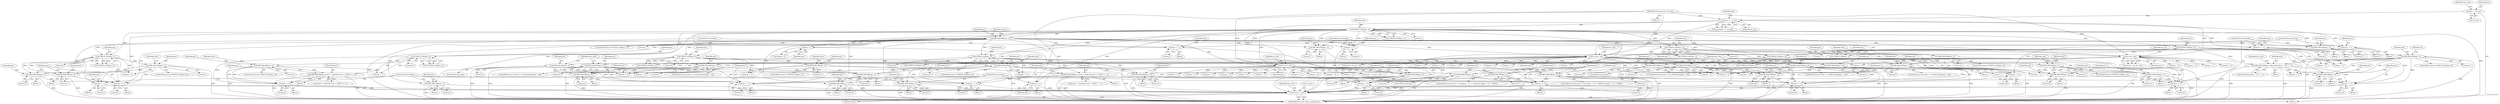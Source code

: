 digraph "0_php-src_0da8b8b801f9276359262f1ef8274c7812d3dfda?w=1_3@pointer" {
"1001103" [label="(Call,*cursor = pos)"];
"1001086" [label="(Call,pos += 1)"];
"1000141" [label="(Call,MB_FAILURE(pos, 1))"];
"1000138" [label="(Call,CHECK_LEN(pos, 1))"];
"1000133" [label="(Call,pos <= str_len)"];
"1000120" [label="(Call,pos = *cursor)"];
"1000115" [label="(MethodParameterIn,size_t str_len)"];
"1000643" [label="(Call,pos += 2)"];
"1000640" [label="(Call,MB_FAILURE(pos, 2))"];
"1000588" [label="(Call,CHECK_LEN(pos, 2))"];
"1000591" [label="(Call,MB_FAILURE(pos, 1))"];
"1000635" [label="(Call,MB_FAILURE(pos, 1))"];
"1000822" [label="(Call,MB_FAILURE(pos, 1))"];
"1000651" [label="(Call,pos += 1)"];
"1000889" [label="(Call,pos += 2)"];
"1000877" [label="(Call,MB_FAILURE(pos, (next != 0xA0 && next != 0xFF) ? 1 : 2))"];
"1000849" [label="(Call,MB_FAILURE(pos, 1))"];
"1000846" [label="(Call,CHECK_LEN(pos, 2))"];
"1000346" [label="(Call,pos += 3)"];
"1000330" [label="(Call,MB_FAILURE(pos, 3))"];
"1000297" [label="(Call,MB_FAILURE(pos, 3))"];
"1000243" [label="(Call,str_len - pos)"];
"1000293" [label="(Call,MB_FAILURE(pos, 2))"];
"1000278" [label="(Call,MB_FAILURE(pos, 1))"];
"1000343" [label="(Call,MB_FAILURE(pos, 3))"];
"1000490" [label="(Call,MB_FAILURE(pos, 1))"];
"1000944" [label="(Call,pos += 2)"];
"1000932" [label="(Call,MB_FAILURE(pos, (next != 0xA0 && next != 0xFF) ? 1 : 2))"];
"1000904" [label="(Call,MB_FAILURE(pos, 1))"];
"1000901" [label="(Call,CHECK_LEN(pos, 2))"];
"1000797" [label="(Call,pos += 2)"];
"1000789" [label="(Call,MB_FAILURE(pos, 1))"];
"1000763" [label="(Call,MB_FAILURE(pos, 1))"];
"1000760" [label="(Call,CHECK_LEN(pos, 2))"];
"1000794" [label="(Call,MB_FAILURE(pos, 2))"];
"1001100" [label="(Call,pos++)"];
"1001070" [label="(Call,pos += 3)"];
"1001046" [label="(Call,MB_FAILURE(pos, 3))"];
"1000956" [label="(Call,str_len - pos)"];
"1001018" [label="(Call,MB_FAILURE(pos, 1))"];
"1001042" [label="(Call,MB_FAILURE(pos, 2))"];
"1000163" [label="(Call,pos++)"];
"1000485" [label="(Call,pos += 4)"];
"1000482" [label="(Call,MB_FAILURE(pos, 4))"];
"1000435" [label="(Call,MB_FAILURE(pos, 4))"];
"1000358" [label="(Call,str_len - pos)"];
"1000401" [label="(Call,MB_FAILURE(pos, 1))"];
"1000416" [label="(Call,MB_FAILURE(pos, 2))"];
"1000431" [label="(Call,MB_FAILURE(pos, 3))"];
"1000171" [label="(Call,MB_FAILURE(pos, 1))"];
"1000723" [label="(Call,pos += 1)"];
"1000728" [label="(Call,MB_FAILURE(pos, 1))"];
"1000556" [label="(Call,pos += 2)"];
"1000553" [label="(Call,MB_FAILURE(pos, 1))"];
"1000514" [label="(Call,CHECK_LEN(pos, 2))"];
"1000517" [label="(Call,MB_FAILURE(pos, 1))"];
"1000817" [label="(Call,pos += 1)"];
"1000564" [label="(Call,pos += 1)"];
"1000712" [label="(Call,pos += 2)"];
"1000709" [label="(Call,MB_FAILURE(pos, 2))"];
"1000675" [label="(Call,CHECK_LEN(pos, 2))"];
"1000678" [label="(Call,MB_FAILURE(pos, 1))"];
"1000704" [label="(Call,MB_FAILURE(pos, 1))"];
"1001091" [label="(Call,MB_FAILURE(pos, 1))"];
"1000231" [label="(Call,pos += 2)"];
"1000228" [label="(Call,MB_FAILURE(pos, 2))"];
"1000197" [label="(Call,MB_FAILURE(pos, utf8_lead(str[pos + 1]) ? 1 : 2))"];
"1000185" [label="(Call,MB_FAILURE(pos, 1))"];
"1000182" [label="(Call,CHECK_LEN(pos, 2))"];
"1000761" [label="(Identifier,pos)"];
"1000797" [label="(Call,pos += 2)"];
"1000711" [label="(Literal,2)"];
"1000890" [label="(Identifier,pos)"];
"1000845" [label="(Call,!CHECK_LEN(pos, 2))"];
"1000723" [label="(Call,pos += 1)"];
"1000482" [label="(Call,MB_FAILURE(pos, 4))"];
"1000519" [label="(Literal,1)"];
"1001007" [label="(Call,pos + 1)"];
"1001020" [label="(Literal,1)"];
"1000401" [label="(Call,MB_FAILURE(pos, 1))"];
"1000822" [label="(Call,MB_FAILURE(pos, 1))"];
"1000515" [label="(Identifier,pos)"];
"1000199" [label="(Call,utf8_lead(str[pos + 1]) ? 1 : 2)"];
"1000798" [label="(Identifier,pos)"];
"1000243" [label="(Call,str_len - pos)"];
"1000469" [label="(Call,pos + 3)"];
"1000794" [label="(Call,MB_FAILURE(pos, 2))"];
"1000197" [label="(Call,MB_FAILURE(pos, utf8_lead(str[pos + 1]) ? 1 : 2))"];
"1000298" [label="(Identifier,pos)"];
"1000120" [label="(Call,pos = *cursor)"];
"1000595" [label="(Identifier,next)"];
"1000295" [label="(Literal,2)"];
"1001101" [label="(Identifier,pos)"];
"1000848" [label="(Literal,2)"];
"1000371" [label="(Call,pos + 1)"];
"1000590" [label="(Literal,2)"];
"1000402" [label="(Identifier,pos)"];
"1000451" [label="(Call,pos + 1)"];
"1000764" [label="(Identifier,pos)"];
"1000180" [label="(ControlStructure,if (!CHECK_LEN(pos, 2)))"];
"1000946" [label="(Literal,2)"];
"1000293" [label="(Call,MB_FAILURE(pos, 2))"];
"1001048" [label="(Literal,3)"];
"1000680" [label="(Literal,1)"];
"1000514" [label="(Call,CHECK_LEN(pos, 2))"];
"1000908" [label="(Identifier,next)"];
"1001022" [label="(ControlStructure,if (avail < 3 || (str[pos + 2] != 0xA0 && str[pos + 2] != 0xFF)))"];
"1000230" [label="(Literal,2)"];
"1000555" [label="(Literal,1)"];
"1000487" [label="(Literal,4)"];
"1000957" [label="(Identifier,str_len)"];
"1000956" [label="(Call,str_len - pos)"];
"1000137" [label="(Call,!CHECK_LEN(pos, 1))"];
"1000952" [label="(Block,)"];
"1000958" [label="(Identifier,pos)"];
"1000977" [label="(Call,pos + 1)"];
"1001031" [label="(Call,pos + 2)"];
"1000819" [label="(Literal,1)"];
"1000635" [label="(Call,MB_FAILURE(pos, 1))"];
"1000345" [label="(Literal,3)"];
"1000187" [label="(Literal,1)"];
"1000485" [label="(Call,pos += 4)"];
"1000675" [label="(Call,CHECK_LEN(pos, 2))"];
"1001091" [label="(Call,MB_FAILURE(pos, 1))"];
"1000173" [label="(Literal,1)"];
"1000492" [label="(Literal,1)"];
"1000899" [label="(ControlStructure,if (!CHECK_LEN(pos, 2)))"];
"1001082" [label="(Block,)"];
"1000713" [label="(Identifier,pos)"];
"1001046" [label="(Call,MB_FAILURE(pos, 3))"];
"1000945" [label="(Identifier,pos)"];
"1000586" [label="(ControlStructure,if (!CHECK_LEN(pos, 2)))"];
"1000789" [label="(Call,MB_FAILURE(pos, 1))"];
"1001072" [label="(Literal,3)"];
"1000313" [label="(Call,pos + 1)"];
"1000813" [label="(Block,)"];
"1000360" [label="(Identifier,pos)"];
"1000403" [label="(Literal,1)"];
"1000791" [label="(Literal,1)"];
"1000134" [label="(Identifier,pos)"];
"1000330" [label="(Call,MB_FAILURE(pos, 3))"];
"1000491" [label="(Identifier,pos)"];
"1001043" [label="(Identifier,pos)"];
"1000139" [label="(Identifier,pos)"];
"1000122" [label="(Call,*cursor)"];
"1000986" [label="(Call,pos + 2)"];
"1000436" [label="(Identifier,pos)"];
"1000712" [label="(Call,pos += 2)"];
"1001093" [label="(Literal,1)"];
"1000793" [label="(Block,)"];
"1000517" [label="(Call,MB_FAILURE(pos, 1))"];
"1000846" [label="(Call,CHECK_LEN(pos, 2))"];
"1000906" [label="(Literal,1)"];
"1001047" [label="(Identifier,pos)"];
"1001038" [label="(Call,pos + 2)"];
"1000290" [label="(Call,pos + 2)"];
"1000433" [label="(Literal,3)"];
"1000703" [label="(Block,)"];
"1001094" [label="(ControlStructure,break;)"];
"1000900" [label="(Call,!CHECK_LEN(pos, 2))"];
"1000591" [label="(Call,MB_FAILURE(pos, 1))"];
"1000418" [label="(Literal,2)"];
"1000954" [label="(Call,avail = str_len - pos)"];
"1000437" [label="(Literal,4)"];
"1000705" [label="(Identifier,pos)"];
"1000911" [label="(Call,pos + 1)"];
"1000645" [label="(Literal,2)"];
"1000513" [label="(Call,!CHECK_LEN(pos, 2))"];
"1000902" [label="(Identifier,pos)"];
"1000182" [label="(Call,CHECK_LEN(pos, 2))"];
"1000359" [label="(Identifier,str_len)"];
"1000461" [label="(Call,pos + 2)"];
"1000934" [label="(Call,(next != 0xA0 && next != 0xFF) ? 1 : 2)"];
"1000405" [label="(ControlStructure,if (avail < 3 || utf8_lead(str[pos + 2])))"];
"1000634" [label="(Block,)"];
"1000179" [label="(Block,)"];
"1000232" [label="(Identifier,pos)"];
"1000435" [label="(Call,MB_FAILURE(pos, 4))"];
"1000587" [label="(Call,!CHECK_LEN(pos, 2))"];
"1000136" [label="(ControlStructure,if (!CHECK_LEN(pos, 1)))"];
"1000770" [label="(Call,pos + 1)"];
"1000297" [label="(Call,MB_FAILURE(pos, 3))"];
"1000356" [label="(Call,avail = str_len - pos)"];
"1000565" [label="(Identifier,pos)"];
"1001067" [label="(Call,pos + 2)"];
"1000275" [label="(Call,pos + 1)"];
"1000354" [label="(Block,)"];
"1000640" [label="(Call,MB_FAILURE(pos, 2))"];
"1000256" [label="(Call,pos + 1)"];
"1000413" [label="(Call,pos + 2)"];
"1000118" [label="(Block,)"];
"1001106" [label="(Identifier,pos)"];
"1000677" [label="(Literal,2)"];
"1000788" [label="(Block,)"];
"1001100" [label="(Call,pos++)"];
"1001108" [label="(Identifier,this_char)"];
"1000639" [label="(Block,)"];
"1000428" [label="(Call,pos + 3)"];
"1000346" [label="(Call,pos += 3)"];
"1000637" [label="(Literal,1)"];
"1000760" [label="(Call,CHECK_LEN(pos, 2))"];
"1001104" [label="(Call,*cursor)"];
"1000483" [label="(Identifier,pos)"];
"1000432" [label="(Identifier,pos)"];
"1000434" [label="(ControlStructure,else)"];
"1000878" [label="(Identifier,pos)"];
"1000227" [label="(Block,)"];
"1000825" [label="(ControlStructure,break;)"];
"1000904" [label="(Call,MB_FAILURE(pos, 1))"];
"1000636" [label="(Identifier,pos)"];
"1000493" [label="(ControlStructure,break;)"];
"1000998" [label="(ControlStructure,if (avail < 2 || (str[pos + 1] != 0xA0 && str[pos + 1] != 0xFF)))"];
"1000159" [label="(Block,)"];
"1001018" [label="(Call,MB_FAILURE(pos, 1))"];
"1000231" [label="(Call,pos += 2)"];
"1000481" [label="(Block,)"];
"1000172" [label="(Identifier,pos)"];
"1000344" [label="(Identifier,pos)"];
"1000280" [label="(Literal,1)"];
"1000642" [label="(Literal,2)"];
"1000897" [label="(Block,)"];
"1000730" [label="(Literal,1)"];
"1000671" [label="(Block,)"];
"1000674" [label="(Call,!CHECK_LEN(pos, 2))"];
"1001044" [label="(Literal,2)"];
"1000682" [label="(Identifier,next)"];
"1000209" [label="(Identifier,this_char)"];
"1000329" [label="(Block,)"];
"1000593" [label="(Literal,1)"];
"1000719" [label="(Block,)"];
"1000799" [label="(Literal,2)"];
"1000164" [label="(Identifier,pos)"];
"1000143" [label="(Literal,1)"];
"1000589" [label="(Identifier,pos)"];
"1000731" [label="(ControlStructure,break;)"];
"1000386" [label="(Call,pos + 3)"];
"1000521" [label="(Identifier,next)"];
"1000126" [label="(Identifier,this_char)"];
"1000710" [label="(Identifier,pos)"];
"1000132" [label="(Call,assert(pos <= str_len))"];
"1000901" [label="(Call,CHECK_LEN(pos, 2))"];
"1000140" [label="(Literal,1)"];
"1000765" [label="(Literal,1)"];
"1000932" [label="(Call,MB_FAILURE(pos, (next != 0xA0 && next != 0xFF) ? 1 : 2))"];
"1000417" [label="(Identifier,pos)"];
"1000644" [label="(Identifier,pos)"];
"1000184" [label="(Literal,2)"];
"1000142" [label="(Identifier,pos)"];
"1000767" [label="(Identifier,next)"];
"1000763" [label="(Call,MB_FAILURE(pos, 1))"];
"1000856" [label="(Call,pos + 1)"];
"1000439" [label="(Identifier,this_char)"];
"1000708" [label="(Block,)"];
"1000279" [label="(Identifier,pos)"];
"1000685" [label="(Call,pos + 1)"];
"1000244" [label="(Identifier,str_len)"];
"1000486" [label="(Identifier,pos)"];
"1000332" [label="(Literal,3)"];
"1000823" [label="(Identifier,pos)"];
"1000299" [label="(Literal,3)"];
"1001088" [label="(Literal,1)"];
"1001071" [label="(Identifier,pos)"];
"1000115" [label="(MethodParameterIn,size_t str_len)"];
"1000877" [label="(Call,MB_FAILURE(pos, (next != 0xA0 && next != 0xFF) ? 1 : 2))"];
"1001086" [label="(Call,pos += 1)"];
"1000564" [label="(Call,pos += 1)"];
"1000588" [label="(Call,CHECK_LEN(pos, 2))"];
"1000133" [label="(Call,pos <= str_len)"];
"1000141" [label="(Call,MB_FAILURE(pos, 1))"];
"1000842" [label="(Block,)"];
"1000193" [label="(Call,pos + 1)"];
"1000431" [label="(Call,MB_FAILURE(pos, 3))"];
"1000379" [label="(Call,pos + 2)"];
"1000847" [label="(Identifier,pos)"];
"1000516" [label="(Literal,2)"];
"1000186" [label="(Identifier,pos)"];
"1000342" [label="(Block,)"];
"1000818" [label="(Identifier,pos)"];
"1001092" [label="(Identifier,pos)"];
"1000724" [label="(Identifier,pos)"];
"1000970" [label="(Call,pos + 1)"];
"1000876" [label="(Block,)"];
"1001109" [label="(MethodReturn,static inline unsigned int)"];
"1000263" [label="(Call,pos + 2)"];
"1000241" [label="(Call,avail = str_len - pos)"];
"1000510" [label="(Block,)"];
"1000489" [label="(Block,)"];
"1000704" [label="(Call,MB_FAILURE(pos, 1))"];
"1000824" [label="(Literal,1)"];
"1000294" [label="(Identifier,pos)"];
"1000198" [label="(Identifier,pos)"];
"1000239" [label="(Block,)"];
"1000944" [label="(Call,pos += 2)"];
"1000725" [label="(Literal,1)"];
"1000348" [label="(Literal,3)"];
"1000192" [label="(Identifier,str)"];
"1000183" [label="(Identifier,pos)"];
"1000905" [label="(Identifier,pos)"];
"1001061" [label="(Call,pos + 1)"];
"1000673" [label="(ControlStructure,if (!CHECK_LEN(pos, 2)))"];
"1000185" [label="(Call,MB_FAILURE(pos, 1))"];
"1000203" [label="(Call,pos + 1)"];
"1000233" [label="(Literal,2)"];
"1000296" [label="(ControlStructure,else)"];
"1000584" [label="(Block,)"];
"1000706" [label="(Literal,1)"];
"1000171" [label="(Call,MB_FAILURE(pos, 1))"];
"1000709" [label="(Call,MB_FAILURE(pos, 2))"];
"1000643" [label="(Call,pos += 2)"];
"1000762" [label="(Literal,2)"];
"1001098" [label="(Call,str[pos++])"];
"1000993" [label="(Call,pos + 2)"];
"1000844" [label="(ControlStructure,if (!CHECK_LEN(pos, 2)))"];
"1000729" [label="(Identifier,pos)"];
"1000420" [label="(ControlStructure,if (avail < 4 || utf8_lead(str[pos + 3])))"];
"1000556" [label="(Call,pos += 2)"];
"1000853" [label="(Identifier,next)"];
"1000343" [label="(Call,MB_FAILURE(pos, 3))"];
"1000641" [label="(Identifier,pos)"];
"1001019" [label="(Identifier,pos)"];
"1000933" [label="(Identifier,pos)"];
"1000558" [label="(Literal,2)"];
"1000138" [label="(Call,CHECK_LEN(pos, 1))"];
"1000850" [label="(Identifier,pos)"];
"1000796" [label="(Literal,2)"];
"1000652" [label="(Identifier,pos)"];
"1000727" [label="(Block,)"];
"1000145" [label="(Identifier,charset)"];
"1000267" [label="(ControlStructure,if (avail < 2 || utf8_lead(str[pos + 1])))"];
"1000170" [label="(Block,)"];
"1000163" [label="(Call,pos++)"];
"1001103" [label="(Call,*cursor = pos)"];
"1000654" [label="(ControlStructure,break;)"];
"1001087" [label="(Identifier,pos)"];
"1000849" [label="(Call,MB_FAILURE(pos, 1))"];
"1000347" [label="(Identifier,pos)"];
"1000278" [label="(Call,MB_FAILURE(pos, 1))"];
"1000931" [label="(Block,)"];
"1001045" [label="(ControlStructure,else)"];
"1000557" [label="(Identifier,pos)"];
"1000554" [label="(Identifier,pos)"];
"1001090" [label="(Block,)"];
"1000756" [label="(Block,)"];
"1000196" [label="(Block,)"];
"1000560" [label="(Block,)"];
"1000714" [label="(Literal,2)"];
"1001042" [label="(Call,MB_FAILURE(pos, 2))"];
"1000647" [label="(Block,)"];
"1000512" [label="(ControlStructure,if (!CHECK_LEN(pos, 2)))"];
"1000651" [label="(Call,pos += 1)"];
"1000135" [label="(Identifier,str_len)"];
"1000759" [label="(Call,!CHECK_LEN(pos, 2))"];
"1000790" [label="(Identifier,pos)"];
"1000821" [label="(Block,)"];
"1000553" [label="(Call,MB_FAILURE(pos, 1))"];
"1000398" [label="(Call,pos + 1)"];
"1000552" [label="(Block,)"];
"1000301" [label="(Identifier,this_char)"];
"1000728" [label="(Call,MB_FAILURE(pos, 1))"];
"1000390" [label="(ControlStructure,if (avail < 2 || utf8_lead(str[pos + 1])))"];
"1000679" [label="(Identifier,pos)"];
"1000891" [label="(Literal,2)"];
"1000903" [label="(Literal,2)"];
"1000282" [label="(ControlStructure,if (avail < 3 || utf8_lead(str[pos + 2])))"];
"1001070" [label="(Call,pos += 3)"];
"1000566" [label="(Literal,1)"];
"1000524" [label="(Call,pos + 1)"];
"1000817" [label="(Call,pos += 1)"];
"1000598" [label="(Call,pos + 1)"];
"1000592" [label="(Identifier,pos)"];
"1000676" [label="(Identifier,pos)"];
"1000889" [label="(Call,pos += 2)"];
"1000358" [label="(Call,str_len - pos)"];
"1000228" [label="(Call,MB_FAILURE(pos, 2))"];
"1000181" [label="(Call,!CHECK_LEN(pos, 2))"];
"1000321" [label="(Call,pos + 2)"];
"1000219" [label="(Call,pos + 1)"];
"1000245" [label="(Identifier,pos)"];
"1000518" [label="(Identifier,pos)"];
"1000678" [label="(Call,MB_FAILURE(pos, 1))"];
"1000795" [label="(Identifier,pos)"];
"1000331" [label="(Identifier,pos)"];
"1000484" [label="(Literal,4)"];
"1000567" [label="(ControlStructure,break;)"];
"1001014" [label="(Call,pos + 1)"];
"1000653" [label="(Literal,1)"];
"1000758" [label="(ControlStructure,if (!CHECK_LEN(pos, 2)))"];
"1000416" [label="(Call,MB_FAILURE(pos, 2))"];
"1000879" [label="(Call,(next != 0xA0 && next != 0xFF) ? 1 : 2)"];
"1000229" [label="(Identifier,pos)"];
"1000490" [label="(Call,MB_FAILURE(pos, 1))"];
"1000121" [label="(Identifier,pos)"];
"1000851" [label="(Literal,1)"];
"1001103" -> "1000118"  [label="AST: "];
"1001103" -> "1001106"  [label="CFG: "];
"1001104" -> "1001103"  [label="AST: "];
"1001106" -> "1001103"  [label="AST: "];
"1001108" -> "1001103"  [label="CFG: "];
"1001103" -> "1001109"  [label="DDG: "];
"1001103" -> "1001109"  [label="DDG: "];
"1001086" -> "1001103"  [label="DDG: "];
"1000643" -> "1001103"  [label="DDG: "];
"1000822" -> "1001103"  [label="DDG: "];
"1000651" -> "1001103"  [label="DDG: "];
"1000889" -> "1001103"  [label="DDG: "];
"1000346" -> "1001103"  [label="DDG: "];
"1000490" -> "1001103"  [label="DDG: "];
"1000944" -> "1001103"  [label="DDG: "];
"1000797" -> "1001103"  [label="DDG: "];
"1001100" -> "1001103"  [label="DDG: "];
"1001070" -> "1001103"  [label="DDG: "];
"1000163" -> "1001103"  [label="DDG: "];
"1000485" -> "1001103"  [label="DDG: "];
"1000171" -> "1001103"  [label="DDG: "];
"1000723" -> "1001103"  [label="DDG: "];
"1000728" -> "1001103"  [label="DDG: "];
"1000556" -> "1001103"  [label="DDG: "];
"1000817" -> "1001103"  [label="DDG: "];
"1000564" -> "1001103"  [label="DDG: "];
"1000712" -> "1001103"  [label="DDG: "];
"1001091" -> "1001103"  [label="DDG: "];
"1000231" -> "1001103"  [label="DDG: "];
"1001086" -> "1001082"  [label="AST: "];
"1001086" -> "1001088"  [label="CFG: "];
"1001087" -> "1001086"  [label="AST: "];
"1001088" -> "1001086"  [label="AST: "];
"1001094" -> "1001086"  [label="CFG: "];
"1000141" -> "1001086"  [label="DDG: "];
"1000138" -> "1001086"  [label="DDG: "];
"1000141" -> "1000136"  [label="AST: "];
"1000141" -> "1000143"  [label="CFG: "];
"1000142" -> "1000141"  [label="AST: "];
"1000143" -> "1000141"  [label="AST: "];
"1000145" -> "1000141"  [label="CFG: "];
"1000141" -> "1001109"  [label="DDG: "];
"1000138" -> "1000141"  [label="DDG: "];
"1000141" -> "1000163"  [label="DDG: "];
"1000141" -> "1000171"  [label="DDG: "];
"1000141" -> "1000182"  [label="DDG: "];
"1000141" -> "1000243"  [label="DDG: "];
"1000141" -> "1000358"  [label="DDG: "];
"1000141" -> "1000490"  [label="DDG: "];
"1000141" -> "1000514"  [label="DDG: "];
"1000141" -> "1000564"  [label="DDG: "];
"1000141" -> "1000588"  [label="DDG: "];
"1000141" -> "1000651"  [label="DDG: "];
"1000141" -> "1000675"  [label="DDG: "];
"1000141" -> "1000723"  [label="DDG: "];
"1000141" -> "1000728"  [label="DDG: "];
"1000141" -> "1000760"  [label="DDG: "];
"1000141" -> "1000817"  [label="DDG: "];
"1000141" -> "1000822"  [label="DDG: "];
"1000141" -> "1000846"  [label="DDG: "];
"1000141" -> "1000901"  [label="DDG: "];
"1000141" -> "1000956"  [label="DDG: "];
"1000141" -> "1001091"  [label="DDG: "];
"1000141" -> "1001100"  [label="DDG: "];
"1000138" -> "1000137"  [label="AST: "];
"1000138" -> "1000140"  [label="CFG: "];
"1000139" -> "1000138"  [label="AST: "];
"1000140" -> "1000138"  [label="AST: "];
"1000137" -> "1000138"  [label="CFG: "];
"1000138" -> "1000137"  [label="DDG: "];
"1000138" -> "1000137"  [label="DDG: "];
"1000133" -> "1000138"  [label="DDG: "];
"1000138" -> "1000163"  [label="DDG: "];
"1000138" -> "1000171"  [label="DDG: "];
"1000138" -> "1000182"  [label="DDG: "];
"1000138" -> "1000243"  [label="DDG: "];
"1000138" -> "1000358"  [label="DDG: "];
"1000138" -> "1000490"  [label="DDG: "];
"1000138" -> "1000514"  [label="DDG: "];
"1000138" -> "1000564"  [label="DDG: "];
"1000138" -> "1000588"  [label="DDG: "];
"1000138" -> "1000651"  [label="DDG: "];
"1000138" -> "1000675"  [label="DDG: "];
"1000138" -> "1000723"  [label="DDG: "];
"1000138" -> "1000728"  [label="DDG: "];
"1000138" -> "1000760"  [label="DDG: "];
"1000138" -> "1000817"  [label="DDG: "];
"1000138" -> "1000822"  [label="DDG: "];
"1000138" -> "1000846"  [label="DDG: "];
"1000138" -> "1000901"  [label="DDG: "];
"1000138" -> "1000956"  [label="DDG: "];
"1000138" -> "1001091"  [label="DDG: "];
"1000138" -> "1001100"  [label="DDG: "];
"1000133" -> "1000132"  [label="AST: "];
"1000133" -> "1000135"  [label="CFG: "];
"1000134" -> "1000133"  [label="AST: "];
"1000135" -> "1000133"  [label="AST: "];
"1000132" -> "1000133"  [label="CFG: "];
"1000133" -> "1001109"  [label="DDG: "];
"1000133" -> "1000132"  [label="DDG: "];
"1000133" -> "1000132"  [label="DDG: "];
"1000120" -> "1000133"  [label="DDG: "];
"1000115" -> "1000133"  [label="DDG: "];
"1000133" -> "1000243"  [label="DDG: "];
"1000133" -> "1000358"  [label="DDG: "];
"1000133" -> "1000956"  [label="DDG: "];
"1000120" -> "1000118"  [label="AST: "];
"1000120" -> "1000122"  [label="CFG: "];
"1000121" -> "1000120"  [label="AST: "];
"1000122" -> "1000120"  [label="AST: "];
"1000126" -> "1000120"  [label="CFG: "];
"1000115" -> "1000112"  [label="AST: "];
"1000115" -> "1001109"  [label="DDG: "];
"1000115" -> "1000243"  [label="DDG: "];
"1000115" -> "1000358"  [label="DDG: "];
"1000115" -> "1000956"  [label="DDG: "];
"1000643" -> "1000584"  [label="AST: "];
"1000643" -> "1000645"  [label="CFG: "];
"1000644" -> "1000643"  [label="AST: "];
"1000645" -> "1000643"  [label="AST: "];
"1000654" -> "1000643"  [label="CFG: "];
"1000640" -> "1000643"  [label="DDG: "];
"1000635" -> "1000643"  [label="DDG: "];
"1000588" -> "1000643"  [label="DDG: "];
"1000591" -> "1000643"  [label="DDG: "];
"1000640" -> "1000639"  [label="AST: "];
"1000640" -> "1000642"  [label="CFG: "];
"1000641" -> "1000640"  [label="AST: "];
"1000642" -> "1000640"  [label="AST: "];
"1000644" -> "1000640"  [label="CFG: "];
"1000640" -> "1001109"  [label="DDG: "];
"1000588" -> "1000640"  [label="DDG: "];
"1000591" -> "1000640"  [label="DDG: "];
"1000588" -> "1000587"  [label="AST: "];
"1000588" -> "1000590"  [label="CFG: "];
"1000589" -> "1000588"  [label="AST: "];
"1000590" -> "1000588"  [label="AST: "];
"1000587" -> "1000588"  [label="CFG: "];
"1000588" -> "1000587"  [label="DDG: "];
"1000588" -> "1000587"  [label="DDG: "];
"1000588" -> "1000591"  [label="DDG: "];
"1000588" -> "1000598"  [label="DDG: "];
"1000588" -> "1000635"  [label="DDG: "];
"1000591" -> "1000586"  [label="AST: "];
"1000591" -> "1000593"  [label="CFG: "];
"1000592" -> "1000591"  [label="AST: "];
"1000593" -> "1000591"  [label="AST: "];
"1000595" -> "1000591"  [label="CFG: "];
"1000591" -> "1001109"  [label="DDG: "];
"1000591" -> "1000598"  [label="DDG: "];
"1000591" -> "1000635"  [label="DDG: "];
"1000635" -> "1000634"  [label="AST: "];
"1000635" -> "1000637"  [label="CFG: "];
"1000636" -> "1000635"  [label="AST: "];
"1000637" -> "1000635"  [label="AST: "];
"1000644" -> "1000635"  [label="CFG: "];
"1000635" -> "1001109"  [label="DDG: "];
"1000822" -> "1000821"  [label="AST: "];
"1000822" -> "1000824"  [label="CFG: "];
"1000823" -> "1000822"  [label="AST: "];
"1000824" -> "1000822"  [label="AST: "];
"1000825" -> "1000822"  [label="CFG: "];
"1000822" -> "1001109"  [label="DDG: "];
"1000651" -> "1000647"  [label="AST: "];
"1000651" -> "1000653"  [label="CFG: "];
"1000652" -> "1000651"  [label="AST: "];
"1000653" -> "1000651"  [label="AST: "];
"1000654" -> "1000651"  [label="CFG: "];
"1000889" -> "1000842"  [label="AST: "];
"1000889" -> "1000891"  [label="CFG: "];
"1000890" -> "1000889"  [label="AST: "];
"1000891" -> "1000889"  [label="AST: "];
"1001094" -> "1000889"  [label="CFG: "];
"1000877" -> "1000889"  [label="DDG: "];
"1000849" -> "1000889"  [label="DDG: "];
"1000846" -> "1000889"  [label="DDG: "];
"1000877" -> "1000876"  [label="AST: "];
"1000877" -> "1000879"  [label="CFG: "];
"1000878" -> "1000877"  [label="AST: "];
"1000879" -> "1000877"  [label="AST: "];
"1000890" -> "1000877"  [label="CFG: "];
"1000877" -> "1001109"  [label="DDG: "];
"1000877" -> "1001109"  [label="DDG: "];
"1000849" -> "1000877"  [label="DDG: "];
"1000846" -> "1000877"  [label="DDG: "];
"1000849" -> "1000844"  [label="AST: "];
"1000849" -> "1000851"  [label="CFG: "];
"1000850" -> "1000849"  [label="AST: "];
"1000851" -> "1000849"  [label="AST: "];
"1000853" -> "1000849"  [label="CFG: "];
"1000849" -> "1001109"  [label="DDG: "];
"1000846" -> "1000849"  [label="DDG: "];
"1000849" -> "1000856"  [label="DDG: "];
"1000846" -> "1000845"  [label="AST: "];
"1000846" -> "1000848"  [label="CFG: "];
"1000847" -> "1000846"  [label="AST: "];
"1000848" -> "1000846"  [label="AST: "];
"1000845" -> "1000846"  [label="CFG: "];
"1000846" -> "1000845"  [label="DDG: "];
"1000846" -> "1000845"  [label="DDG: "];
"1000846" -> "1000856"  [label="DDG: "];
"1000346" -> "1000239"  [label="AST: "];
"1000346" -> "1000348"  [label="CFG: "];
"1000347" -> "1000346"  [label="AST: "];
"1000348" -> "1000346"  [label="AST: "];
"1000493" -> "1000346"  [label="CFG: "];
"1000330" -> "1000346"  [label="DDG: "];
"1000343" -> "1000346"  [label="DDG: "];
"1000297" -> "1000346"  [label="DDG: "];
"1000293" -> "1000346"  [label="DDG: "];
"1000243" -> "1000346"  [label="DDG: "];
"1000278" -> "1000346"  [label="DDG: "];
"1000330" -> "1000329"  [label="AST: "];
"1000330" -> "1000332"  [label="CFG: "];
"1000331" -> "1000330"  [label="AST: "];
"1000332" -> "1000330"  [label="AST: "];
"1000347" -> "1000330"  [label="CFG: "];
"1000330" -> "1001109"  [label="DDG: "];
"1000297" -> "1000330"  [label="DDG: "];
"1000293" -> "1000330"  [label="DDG: "];
"1000243" -> "1000330"  [label="DDG: "];
"1000278" -> "1000330"  [label="DDG: "];
"1000297" -> "1000296"  [label="AST: "];
"1000297" -> "1000299"  [label="CFG: "];
"1000298" -> "1000297"  [label="AST: "];
"1000299" -> "1000297"  [label="AST: "];
"1000301" -> "1000297"  [label="CFG: "];
"1000297" -> "1001109"  [label="DDG: "];
"1000243" -> "1000297"  [label="DDG: "];
"1000297" -> "1000313"  [label="DDG: "];
"1000297" -> "1000321"  [label="DDG: "];
"1000297" -> "1000343"  [label="DDG: "];
"1000243" -> "1000241"  [label="AST: "];
"1000243" -> "1000245"  [label="CFG: "];
"1000244" -> "1000243"  [label="AST: "];
"1000245" -> "1000243"  [label="AST: "];
"1000241" -> "1000243"  [label="CFG: "];
"1000243" -> "1001109"  [label="DDG: "];
"1000243" -> "1000241"  [label="DDG: "];
"1000243" -> "1000241"  [label="DDG: "];
"1000243" -> "1000256"  [label="DDG: "];
"1000243" -> "1000263"  [label="DDG: "];
"1000243" -> "1000275"  [label="DDG: "];
"1000243" -> "1000278"  [label="DDG: "];
"1000243" -> "1000290"  [label="DDG: "];
"1000243" -> "1000293"  [label="DDG: "];
"1000243" -> "1000313"  [label="DDG: "];
"1000243" -> "1000321"  [label="DDG: "];
"1000243" -> "1000343"  [label="DDG: "];
"1000293" -> "1000282"  [label="AST: "];
"1000293" -> "1000295"  [label="CFG: "];
"1000294" -> "1000293"  [label="AST: "];
"1000295" -> "1000293"  [label="AST: "];
"1000301" -> "1000293"  [label="CFG: "];
"1000293" -> "1001109"  [label="DDG: "];
"1000293" -> "1000313"  [label="DDG: "];
"1000293" -> "1000321"  [label="DDG: "];
"1000293" -> "1000343"  [label="DDG: "];
"1000278" -> "1000267"  [label="AST: "];
"1000278" -> "1000280"  [label="CFG: "];
"1000279" -> "1000278"  [label="AST: "];
"1000280" -> "1000278"  [label="AST: "];
"1000301" -> "1000278"  [label="CFG: "];
"1000278" -> "1001109"  [label="DDG: "];
"1000278" -> "1000313"  [label="DDG: "];
"1000278" -> "1000321"  [label="DDG: "];
"1000278" -> "1000343"  [label="DDG: "];
"1000343" -> "1000342"  [label="AST: "];
"1000343" -> "1000345"  [label="CFG: "];
"1000344" -> "1000343"  [label="AST: "];
"1000345" -> "1000343"  [label="AST: "];
"1000347" -> "1000343"  [label="CFG: "];
"1000343" -> "1001109"  [label="DDG: "];
"1000490" -> "1000489"  [label="AST: "];
"1000490" -> "1000492"  [label="CFG: "];
"1000491" -> "1000490"  [label="AST: "];
"1000492" -> "1000490"  [label="AST: "];
"1000493" -> "1000490"  [label="CFG: "];
"1000490" -> "1001109"  [label="DDG: "];
"1000944" -> "1000897"  [label="AST: "];
"1000944" -> "1000946"  [label="CFG: "];
"1000945" -> "1000944"  [label="AST: "];
"1000946" -> "1000944"  [label="AST: "];
"1001094" -> "1000944"  [label="CFG: "];
"1000932" -> "1000944"  [label="DDG: "];
"1000904" -> "1000944"  [label="DDG: "];
"1000901" -> "1000944"  [label="DDG: "];
"1000932" -> "1000931"  [label="AST: "];
"1000932" -> "1000934"  [label="CFG: "];
"1000933" -> "1000932"  [label="AST: "];
"1000934" -> "1000932"  [label="AST: "];
"1000945" -> "1000932"  [label="CFG: "];
"1000932" -> "1001109"  [label="DDG: "];
"1000932" -> "1001109"  [label="DDG: "];
"1000904" -> "1000932"  [label="DDG: "];
"1000901" -> "1000932"  [label="DDG: "];
"1000904" -> "1000899"  [label="AST: "];
"1000904" -> "1000906"  [label="CFG: "];
"1000905" -> "1000904"  [label="AST: "];
"1000906" -> "1000904"  [label="AST: "];
"1000908" -> "1000904"  [label="CFG: "];
"1000904" -> "1001109"  [label="DDG: "];
"1000901" -> "1000904"  [label="DDG: "];
"1000904" -> "1000911"  [label="DDG: "];
"1000901" -> "1000900"  [label="AST: "];
"1000901" -> "1000903"  [label="CFG: "];
"1000902" -> "1000901"  [label="AST: "];
"1000903" -> "1000901"  [label="AST: "];
"1000900" -> "1000901"  [label="CFG: "];
"1000901" -> "1000900"  [label="DDG: "];
"1000901" -> "1000900"  [label="DDG: "];
"1000901" -> "1000911"  [label="DDG: "];
"1000797" -> "1000756"  [label="AST: "];
"1000797" -> "1000799"  [label="CFG: "];
"1000798" -> "1000797"  [label="AST: "];
"1000799" -> "1000797"  [label="AST: "];
"1000825" -> "1000797"  [label="CFG: "];
"1000789" -> "1000797"  [label="DDG: "];
"1000794" -> "1000797"  [label="DDG: "];
"1000763" -> "1000797"  [label="DDG: "];
"1000760" -> "1000797"  [label="DDG: "];
"1000789" -> "1000788"  [label="AST: "];
"1000789" -> "1000791"  [label="CFG: "];
"1000790" -> "1000789"  [label="AST: "];
"1000791" -> "1000789"  [label="AST: "];
"1000798" -> "1000789"  [label="CFG: "];
"1000789" -> "1001109"  [label="DDG: "];
"1000763" -> "1000789"  [label="DDG: "];
"1000760" -> "1000789"  [label="DDG: "];
"1000763" -> "1000758"  [label="AST: "];
"1000763" -> "1000765"  [label="CFG: "];
"1000764" -> "1000763"  [label="AST: "];
"1000765" -> "1000763"  [label="AST: "];
"1000767" -> "1000763"  [label="CFG: "];
"1000763" -> "1001109"  [label="DDG: "];
"1000760" -> "1000763"  [label="DDG: "];
"1000763" -> "1000770"  [label="DDG: "];
"1000763" -> "1000794"  [label="DDG: "];
"1000760" -> "1000759"  [label="AST: "];
"1000760" -> "1000762"  [label="CFG: "];
"1000761" -> "1000760"  [label="AST: "];
"1000762" -> "1000760"  [label="AST: "];
"1000759" -> "1000760"  [label="CFG: "];
"1000760" -> "1000759"  [label="DDG: "];
"1000760" -> "1000759"  [label="DDG: "];
"1000760" -> "1000770"  [label="DDG: "];
"1000760" -> "1000794"  [label="DDG: "];
"1000794" -> "1000793"  [label="AST: "];
"1000794" -> "1000796"  [label="CFG: "];
"1000795" -> "1000794"  [label="AST: "];
"1000796" -> "1000794"  [label="AST: "];
"1000798" -> "1000794"  [label="CFG: "];
"1000794" -> "1001109"  [label="DDG: "];
"1001100" -> "1001098"  [label="AST: "];
"1001100" -> "1001101"  [label="CFG: "];
"1001101" -> "1001100"  [label="AST: "];
"1001098" -> "1001100"  [label="CFG: "];
"1001070" -> "1000952"  [label="AST: "];
"1001070" -> "1001072"  [label="CFG: "];
"1001071" -> "1001070"  [label="AST: "];
"1001072" -> "1001070"  [label="AST: "];
"1001094" -> "1001070"  [label="CFG: "];
"1001046" -> "1001070"  [label="DDG: "];
"1001018" -> "1001070"  [label="DDG: "];
"1001042" -> "1001070"  [label="DDG: "];
"1000956" -> "1001070"  [label="DDG: "];
"1001046" -> "1001045"  [label="AST: "];
"1001046" -> "1001048"  [label="CFG: "];
"1001047" -> "1001046"  [label="AST: "];
"1001048" -> "1001046"  [label="AST: "];
"1001071" -> "1001046"  [label="CFG: "];
"1001046" -> "1001109"  [label="DDG: "];
"1000956" -> "1001046"  [label="DDG: "];
"1000956" -> "1000954"  [label="AST: "];
"1000956" -> "1000958"  [label="CFG: "];
"1000957" -> "1000956"  [label="AST: "];
"1000958" -> "1000956"  [label="AST: "];
"1000954" -> "1000956"  [label="CFG: "];
"1000956" -> "1001109"  [label="DDG: "];
"1000956" -> "1000954"  [label="DDG: "];
"1000956" -> "1000954"  [label="DDG: "];
"1000956" -> "1000970"  [label="DDG: "];
"1000956" -> "1000977"  [label="DDG: "];
"1000956" -> "1000986"  [label="DDG: "];
"1000956" -> "1000993"  [label="DDG: "];
"1000956" -> "1001007"  [label="DDG: "];
"1000956" -> "1001014"  [label="DDG: "];
"1000956" -> "1001018"  [label="DDG: "];
"1000956" -> "1001031"  [label="DDG: "];
"1000956" -> "1001038"  [label="DDG: "];
"1000956" -> "1001042"  [label="DDG: "];
"1000956" -> "1001061"  [label="DDG: "];
"1000956" -> "1001067"  [label="DDG: "];
"1001018" -> "1000998"  [label="AST: "];
"1001018" -> "1001020"  [label="CFG: "];
"1001019" -> "1001018"  [label="AST: "];
"1001020" -> "1001018"  [label="AST: "];
"1001071" -> "1001018"  [label="CFG: "];
"1001018" -> "1001109"  [label="DDG: "];
"1001042" -> "1001022"  [label="AST: "];
"1001042" -> "1001044"  [label="CFG: "];
"1001043" -> "1001042"  [label="AST: "];
"1001044" -> "1001042"  [label="AST: "];
"1001071" -> "1001042"  [label="CFG: "];
"1001042" -> "1001109"  [label="DDG: "];
"1000163" -> "1000159"  [label="AST: "];
"1000163" -> "1000164"  [label="CFG: "];
"1000164" -> "1000163"  [label="AST: "];
"1000493" -> "1000163"  [label="CFG: "];
"1000485" -> "1000354"  [label="AST: "];
"1000485" -> "1000487"  [label="CFG: "];
"1000486" -> "1000485"  [label="AST: "];
"1000487" -> "1000485"  [label="AST: "];
"1000493" -> "1000485"  [label="CFG: "];
"1000482" -> "1000485"  [label="DDG: "];
"1000435" -> "1000485"  [label="DDG: "];
"1000401" -> "1000485"  [label="DDG: "];
"1000358" -> "1000485"  [label="DDG: "];
"1000416" -> "1000485"  [label="DDG: "];
"1000431" -> "1000485"  [label="DDG: "];
"1000482" -> "1000481"  [label="AST: "];
"1000482" -> "1000484"  [label="CFG: "];
"1000483" -> "1000482"  [label="AST: "];
"1000484" -> "1000482"  [label="AST: "];
"1000486" -> "1000482"  [label="CFG: "];
"1000482" -> "1001109"  [label="DDG: "];
"1000435" -> "1000482"  [label="DDG: "];
"1000401" -> "1000482"  [label="DDG: "];
"1000358" -> "1000482"  [label="DDG: "];
"1000416" -> "1000482"  [label="DDG: "];
"1000431" -> "1000482"  [label="DDG: "];
"1000435" -> "1000434"  [label="AST: "];
"1000435" -> "1000437"  [label="CFG: "];
"1000436" -> "1000435"  [label="AST: "];
"1000437" -> "1000435"  [label="AST: "];
"1000439" -> "1000435"  [label="CFG: "];
"1000435" -> "1001109"  [label="DDG: "];
"1000358" -> "1000435"  [label="DDG: "];
"1000435" -> "1000451"  [label="DDG: "];
"1000435" -> "1000461"  [label="DDG: "];
"1000435" -> "1000469"  [label="DDG: "];
"1000358" -> "1000356"  [label="AST: "];
"1000358" -> "1000360"  [label="CFG: "];
"1000359" -> "1000358"  [label="AST: "];
"1000360" -> "1000358"  [label="AST: "];
"1000356" -> "1000358"  [label="CFG: "];
"1000358" -> "1001109"  [label="DDG: "];
"1000358" -> "1000356"  [label="DDG: "];
"1000358" -> "1000356"  [label="DDG: "];
"1000358" -> "1000371"  [label="DDG: "];
"1000358" -> "1000379"  [label="DDG: "];
"1000358" -> "1000386"  [label="DDG: "];
"1000358" -> "1000398"  [label="DDG: "];
"1000358" -> "1000401"  [label="DDG: "];
"1000358" -> "1000413"  [label="DDG: "];
"1000358" -> "1000416"  [label="DDG: "];
"1000358" -> "1000428"  [label="DDG: "];
"1000358" -> "1000431"  [label="DDG: "];
"1000358" -> "1000451"  [label="DDG: "];
"1000358" -> "1000461"  [label="DDG: "];
"1000358" -> "1000469"  [label="DDG: "];
"1000401" -> "1000390"  [label="AST: "];
"1000401" -> "1000403"  [label="CFG: "];
"1000402" -> "1000401"  [label="AST: "];
"1000403" -> "1000401"  [label="AST: "];
"1000439" -> "1000401"  [label="CFG: "];
"1000401" -> "1001109"  [label="DDG: "];
"1000401" -> "1000451"  [label="DDG: "];
"1000401" -> "1000461"  [label="DDG: "];
"1000401" -> "1000469"  [label="DDG: "];
"1000416" -> "1000405"  [label="AST: "];
"1000416" -> "1000418"  [label="CFG: "];
"1000417" -> "1000416"  [label="AST: "];
"1000418" -> "1000416"  [label="AST: "];
"1000439" -> "1000416"  [label="CFG: "];
"1000416" -> "1001109"  [label="DDG: "];
"1000416" -> "1000451"  [label="DDG: "];
"1000416" -> "1000461"  [label="DDG: "];
"1000416" -> "1000469"  [label="DDG: "];
"1000431" -> "1000420"  [label="AST: "];
"1000431" -> "1000433"  [label="CFG: "];
"1000432" -> "1000431"  [label="AST: "];
"1000433" -> "1000431"  [label="AST: "];
"1000439" -> "1000431"  [label="CFG: "];
"1000431" -> "1001109"  [label="DDG: "];
"1000431" -> "1000451"  [label="DDG: "];
"1000431" -> "1000461"  [label="DDG: "];
"1000431" -> "1000469"  [label="DDG: "];
"1000171" -> "1000170"  [label="AST: "];
"1000171" -> "1000173"  [label="CFG: "];
"1000172" -> "1000171"  [label="AST: "];
"1000173" -> "1000171"  [label="AST: "];
"1000493" -> "1000171"  [label="CFG: "];
"1000171" -> "1001109"  [label="DDG: "];
"1000723" -> "1000719"  [label="AST: "];
"1000723" -> "1000725"  [label="CFG: "];
"1000724" -> "1000723"  [label="AST: "];
"1000725" -> "1000723"  [label="AST: "];
"1000731" -> "1000723"  [label="CFG: "];
"1000728" -> "1000727"  [label="AST: "];
"1000728" -> "1000730"  [label="CFG: "];
"1000729" -> "1000728"  [label="AST: "];
"1000730" -> "1000728"  [label="AST: "];
"1000731" -> "1000728"  [label="CFG: "];
"1000728" -> "1001109"  [label="DDG: "];
"1000556" -> "1000510"  [label="AST: "];
"1000556" -> "1000558"  [label="CFG: "];
"1000557" -> "1000556"  [label="AST: "];
"1000558" -> "1000556"  [label="AST: "];
"1000567" -> "1000556"  [label="CFG: "];
"1000553" -> "1000556"  [label="DDG: "];
"1000514" -> "1000556"  [label="DDG: "];
"1000517" -> "1000556"  [label="DDG: "];
"1000553" -> "1000552"  [label="AST: "];
"1000553" -> "1000555"  [label="CFG: "];
"1000554" -> "1000553"  [label="AST: "];
"1000555" -> "1000553"  [label="AST: "];
"1000557" -> "1000553"  [label="CFG: "];
"1000553" -> "1001109"  [label="DDG: "];
"1000514" -> "1000553"  [label="DDG: "];
"1000517" -> "1000553"  [label="DDG: "];
"1000514" -> "1000513"  [label="AST: "];
"1000514" -> "1000516"  [label="CFG: "];
"1000515" -> "1000514"  [label="AST: "];
"1000516" -> "1000514"  [label="AST: "];
"1000513" -> "1000514"  [label="CFG: "];
"1000514" -> "1000513"  [label="DDG: "];
"1000514" -> "1000513"  [label="DDG: "];
"1000514" -> "1000517"  [label="DDG: "];
"1000514" -> "1000524"  [label="DDG: "];
"1000517" -> "1000512"  [label="AST: "];
"1000517" -> "1000519"  [label="CFG: "];
"1000518" -> "1000517"  [label="AST: "];
"1000519" -> "1000517"  [label="AST: "];
"1000521" -> "1000517"  [label="CFG: "];
"1000517" -> "1001109"  [label="DDG: "];
"1000517" -> "1000524"  [label="DDG: "];
"1000817" -> "1000813"  [label="AST: "];
"1000817" -> "1000819"  [label="CFG: "];
"1000818" -> "1000817"  [label="AST: "];
"1000819" -> "1000817"  [label="AST: "];
"1000825" -> "1000817"  [label="CFG: "];
"1000564" -> "1000560"  [label="AST: "];
"1000564" -> "1000566"  [label="CFG: "];
"1000565" -> "1000564"  [label="AST: "];
"1000566" -> "1000564"  [label="AST: "];
"1000567" -> "1000564"  [label="CFG: "];
"1000712" -> "1000671"  [label="AST: "];
"1000712" -> "1000714"  [label="CFG: "];
"1000713" -> "1000712"  [label="AST: "];
"1000714" -> "1000712"  [label="AST: "];
"1000731" -> "1000712"  [label="CFG: "];
"1000709" -> "1000712"  [label="DDG: "];
"1000704" -> "1000712"  [label="DDG: "];
"1000675" -> "1000712"  [label="DDG: "];
"1000678" -> "1000712"  [label="DDG: "];
"1000709" -> "1000708"  [label="AST: "];
"1000709" -> "1000711"  [label="CFG: "];
"1000710" -> "1000709"  [label="AST: "];
"1000711" -> "1000709"  [label="AST: "];
"1000713" -> "1000709"  [label="CFG: "];
"1000709" -> "1001109"  [label="DDG: "];
"1000675" -> "1000709"  [label="DDG: "];
"1000678" -> "1000709"  [label="DDG: "];
"1000675" -> "1000674"  [label="AST: "];
"1000675" -> "1000677"  [label="CFG: "];
"1000676" -> "1000675"  [label="AST: "];
"1000677" -> "1000675"  [label="AST: "];
"1000674" -> "1000675"  [label="CFG: "];
"1000675" -> "1000674"  [label="DDG: "];
"1000675" -> "1000674"  [label="DDG: "];
"1000675" -> "1000678"  [label="DDG: "];
"1000675" -> "1000685"  [label="DDG: "];
"1000675" -> "1000704"  [label="DDG: "];
"1000678" -> "1000673"  [label="AST: "];
"1000678" -> "1000680"  [label="CFG: "];
"1000679" -> "1000678"  [label="AST: "];
"1000680" -> "1000678"  [label="AST: "];
"1000682" -> "1000678"  [label="CFG: "];
"1000678" -> "1001109"  [label="DDG: "];
"1000678" -> "1000685"  [label="DDG: "];
"1000678" -> "1000704"  [label="DDG: "];
"1000704" -> "1000703"  [label="AST: "];
"1000704" -> "1000706"  [label="CFG: "];
"1000705" -> "1000704"  [label="AST: "];
"1000706" -> "1000704"  [label="AST: "];
"1000713" -> "1000704"  [label="CFG: "];
"1000704" -> "1001109"  [label="DDG: "];
"1001091" -> "1001090"  [label="AST: "];
"1001091" -> "1001093"  [label="CFG: "];
"1001092" -> "1001091"  [label="AST: "];
"1001093" -> "1001091"  [label="AST: "];
"1001094" -> "1001091"  [label="CFG: "];
"1001091" -> "1001109"  [label="DDG: "];
"1000231" -> "1000179"  [label="AST: "];
"1000231" -> "1000233"  [label="CFG: "];
"1000232" -> "1000231"  [label="AST: "];
"1000233" -> "1000231"  [label="AST: "];
"1000493" -> "1000231"  [label="CFG: "];
"1000228" -> "1000231"  [label="DDG: "];
"1000197" -> "1000231"  [label="DDG: "];
"1000185" -> "1000231"  [label="DDG: "];
"1000182" -> "1000231"  [label="DDG: "];
"1000228" -> "1000227"  [label="AST: "];
"1000228" -> "1000230"  [label="CFG: "];
"1000229" -> "1000228"  [label="AST: "];
"1000230" -> "1000228"  [label="AST: "];
"1000232" -> "1000228"  [label="CFG: "];
"1000228" -> "1001109"  [label="DDG: "];
"1000197" -> "1000228"  [label="DDG: "];
"1000185" -> "1000228"  [label="DDG: "];
"1000182" -> "1000228"  [label="DDG: "];
"1000197" -> "1000196"  [label="AST: "];
"1000197" -> "1000199"  [label="CFG: "];
"1000198" -> "1000197"  [label="AST: "];
"1000199" -> "1000197"  [label="AST: "];
"1000209" -> "1000197"  [label="CFG: "];
"1000197" -> "1001109"  [label="DDG: "];
"1000197" -> "1001109"  [label="DDG: "];
"1000185" -> "1000197"  [label="DDG: "];
"1000182" -> "1000197"  [label="DDG: "];
"1000197" -> "1000219"  [label="DDG: "];
"1000185" -> "1000180"  [label="AST: "];
"1000185" -> "1000187"  [label="CFG: "];
"1000186" -> "1000185"  [label="AST: "];
"1000187" -> "1000185"  [label="AST: "];
"1000192" -> "1000185"  [label="CFG: "];
"1000185" -> "1001109"  [label="DDG: "];
"1000182" -> "1000185"  [label="DDG: "];
"1000185" -> "1000193"  [label="DDG: "];
"1000185" -> "1000203"  [label="DDG: "];
"1000185" -> "1000219"  [label="DDG: "];
"1000182" -> "1000181"  [label="AST: "];
"1000182" -> "1000184"  [label="CFG: "];
"1000183" -> "1000182"  [label="AST: "];
"1000184" -> "1000182"  [label="AST: "];
"1000181" -> "1000182"  [label="CFG: "];
"1000182" -> "1000181"  [label="DDG: "];
"1000182" -> "1000181"  [label="DDG: "];
"1000182" -> "1000193"  [label="DDG: "];
"1000182" -> "1000203"  [label="DDG: "];
"1000182" -> "1000219"  [label="DDG: "];
}
